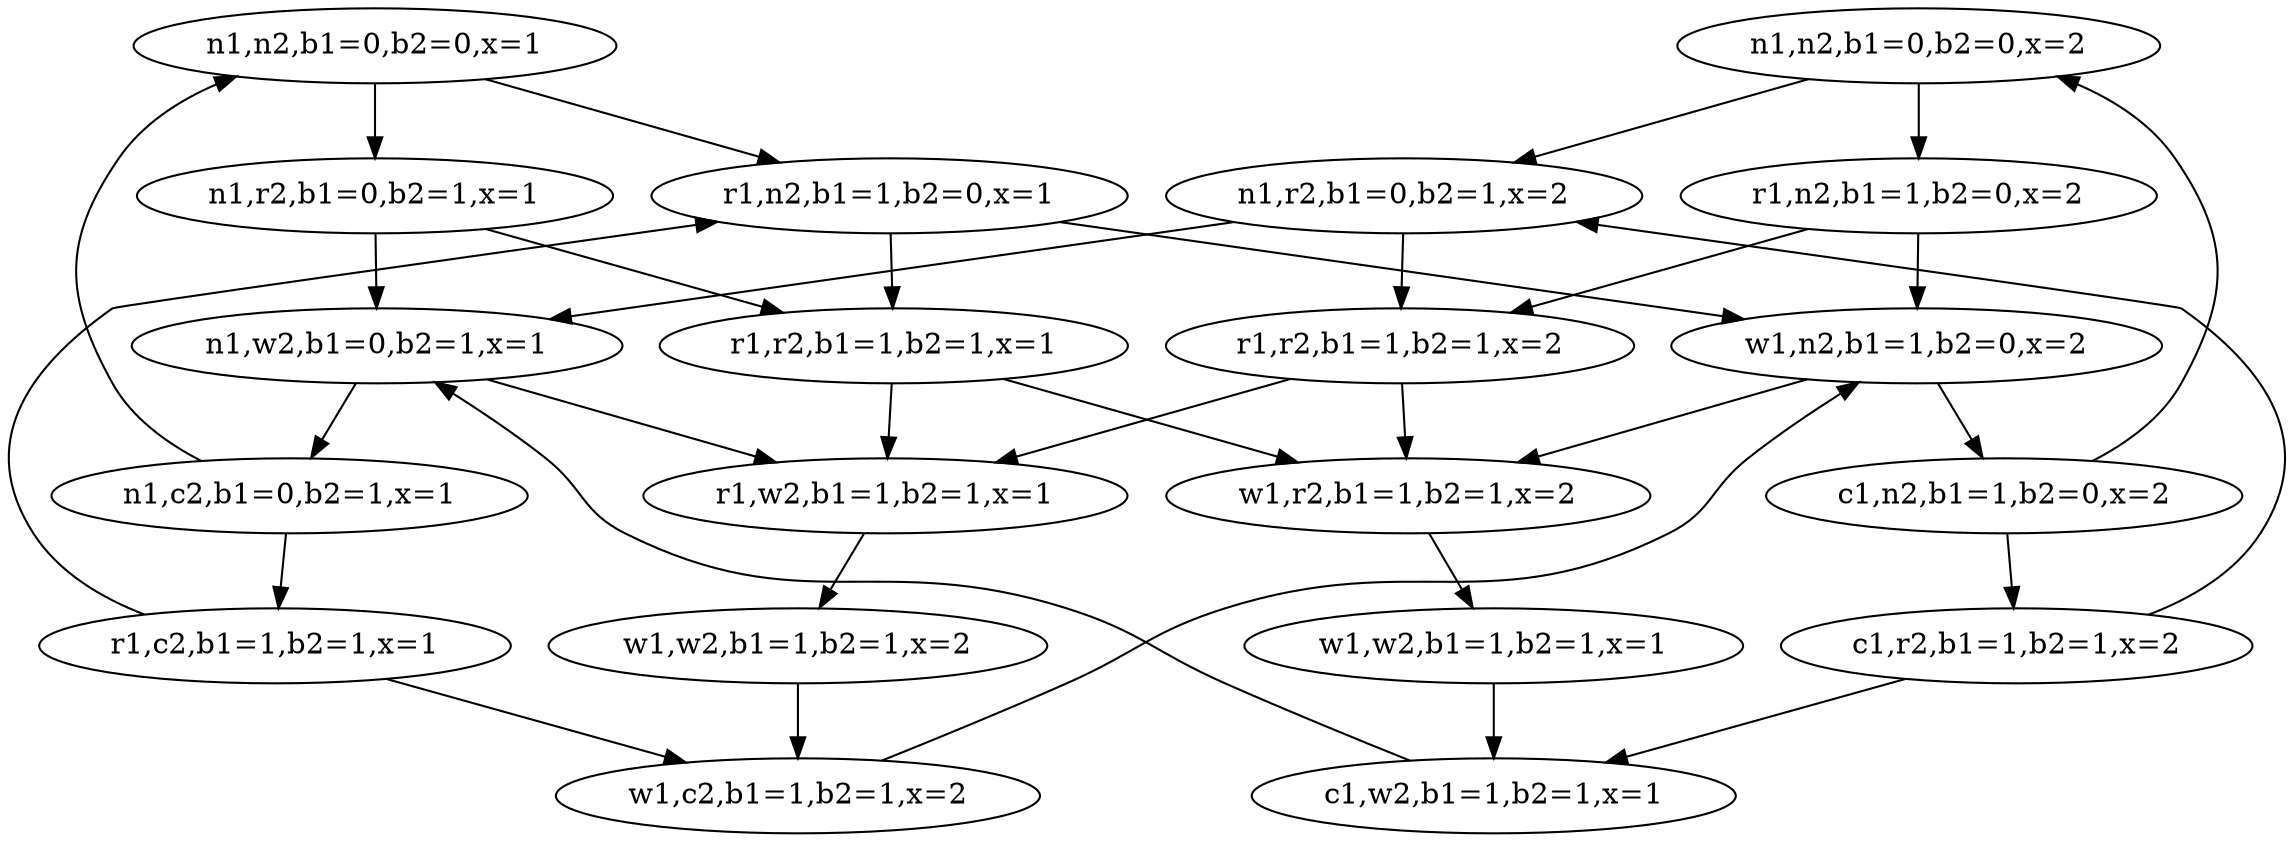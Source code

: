 digraph G { 
{rank=same;"n1,n2,b1=0,b2=0,x=1";"n1,n2,b1=0,b2=0,x=2";}
{rank=same;"n1,r2,b1=0,b2=1,x=1";"r1,n2,b1=1,b2=0,x=1";"n1,r2,b1=0,b2=1,x=2";"r1,n2,b1=1,b2=0,x=2";}
{rank=same;"n1,w2,b1=0,b2=1,x=1";"r1,r2,b1=1,b2=1,x=1";"w1,n2,b1=1,b2=0,x=2";"r1,r2,b1=1,b2=1,x=2";}
{rank=same;"n1,c2,b1=0,b2=1,x=1";"r1,w2,b1=1,b2=1,x=1";"w1,r2,b1=1,b2=1,x=2";"c1,n2,b1=1,b2=0,x=2";}
{rank=same;"r1,c2,b1=1,b2=1,x=1";"w1,w2,b1=1,b2=1,x=2";"w1,w2,b1=1,b2=1,x=1";"c1,r2,b1=1,b2=1,x=2";}
{rank=same;"w1,c2,b1=1,b2=1,x=2";"c1,w2,b1=1,b2=1,x=1";}
{"n1,n2,b1=0,b2=0,x=1"}->{"n1,r2,b1=0,b2=1,x=1"}
{"n1,n2,b1=0,b2=0,x=1"}->{"r1,n2,b1=1,b2=0,x=1"}
{"n1,n2,b1=0,b2=0,x=2"}->{"n1,r2,b1=0,b2=1,x=2"}
{"n1,n2,b1=0,b2=0,x=2"}->{"r1,n2,b1=1,b2=0,x=2"}
{"n1,r2,b1=0,b2=1,x=1"}->{"n1,w2,b1=0,b2=1,x=1"}
{"n1,r2,b1=0,b2=1,x=1"}->{"r1,r2,b1=1,b2=1,x=1"}
{"r1,n2,b1=1,b2=0,x=1"}->{"r1,r2,b1=1,b2=1,x=1"}
{"r1,n2,b1=1,b2=0,x=1"}->{"w1,n2,b1=1,b2=0,x=2"}
{"n1,r2,b1=0,b2=1,x=2"}->{"n1,w2,b1=0,b2=1,x=1"}
{"n1,r2,b1=0,b2=1,x=2"}->{"r1,r2,b1=1,b2=1,x=2"}
{"r1,n2,b1=1,b2=0,x=2"}->{"r1,r2,b1=1,b2=1,x=2"}
{"r1,n2,b1=1,b2=0,x=2"}->{"w1,n2,b1=1,b2=0,x=2"}
{"n1,w2,b1=0,b2=1,x=1"}->{"n1,c2,b1=0,b2=1,x=1"}
{"n1,w2,b1=0,b2=1,x=1"}->{"r1,w2,b1=1,b2=1,x=1"}
{"r1,r2,b1=1,b2=1,x=1"}->{"r1,w2,b1=1,b2=1,x=1"}
{"r1,r2,b1=1,b2=1,x=1"}->{"w1,r2,b1=1,b2=1,x=2"}
{"w1,n2,b1=1,b2=0,x=2"}->{"w1,r2,b1=1,b2=1,x=2"}
{"w1,n2,b1=1,b2=0,x=2"}->{"c1,n2,b1=1,b2=0,x=2"}
{"r1,r2,b1=1,b2=1,x=2"}->{"r1,w2,b1=1,b2=1,x=1"}
{"r1,r2,b1=1,b2=1,x=2"}->{"w1,r2,b1=1,b2=1,x=2"}
{"n1,c2,b1=0,b2=1,x=1"}->{"n1,n2,b1=0,b2=0,x=1"}
{"n1,c2,b1=0,b2=1,x=1"}->{"r1,c2,b1=1,b2=1,x=1"}
{"r1,w2,b1=1,b2=1,x=1"}->{"w1,w2,b1=1,b2=1,x=2"}
{"w1,r2,b1=1,b2=1,x=2"}->{"w1,w2,b1=1,b2=1,x=1"}
{"c1,n2,b1=1,b2=0,x=2"}->{"n1,n2,b1=0,b2=0,x=2"}
{"c1,n2,b1=1,b2=0,x=2"}->{"c1,r2,b1=1,b2=1,x=2"}
{"r1,c2,b1=1,b2=1,x=1"}->{"r1,n2,b1=1,b2=0,x=1"}
{"r1,c2,b1=1,b2=1,x=1"}->{"w1,c2,b1=1,b2=1,x=2"}
{"w1,w2,b1=1,b2=1,x=2"}->{"w1,c2,b1=1,b2=1,x=2"}
{"w1,w2,b1=1,b2=1,x=1"}->{"c1,w2,b1=1,b2=1,x=1"}
{"c1,r2,b1=1,b2=1,x=2"}->{"n1,r2,b1=0,b2=1,x=2"}
{"c1,r2,b1=1,b2=1,x=2"}->{"c1,w2,b1=1,b2=1,x=1"}
{"w1,c2,b1=1,b2=1,x=2"}->{"w1,n2,b1=1,b2=0,x=2"}
{"c1,w2,b1=1,b2=1,x=1"}->{"n1,w2,b1=0,b2=1,x=1"}
}